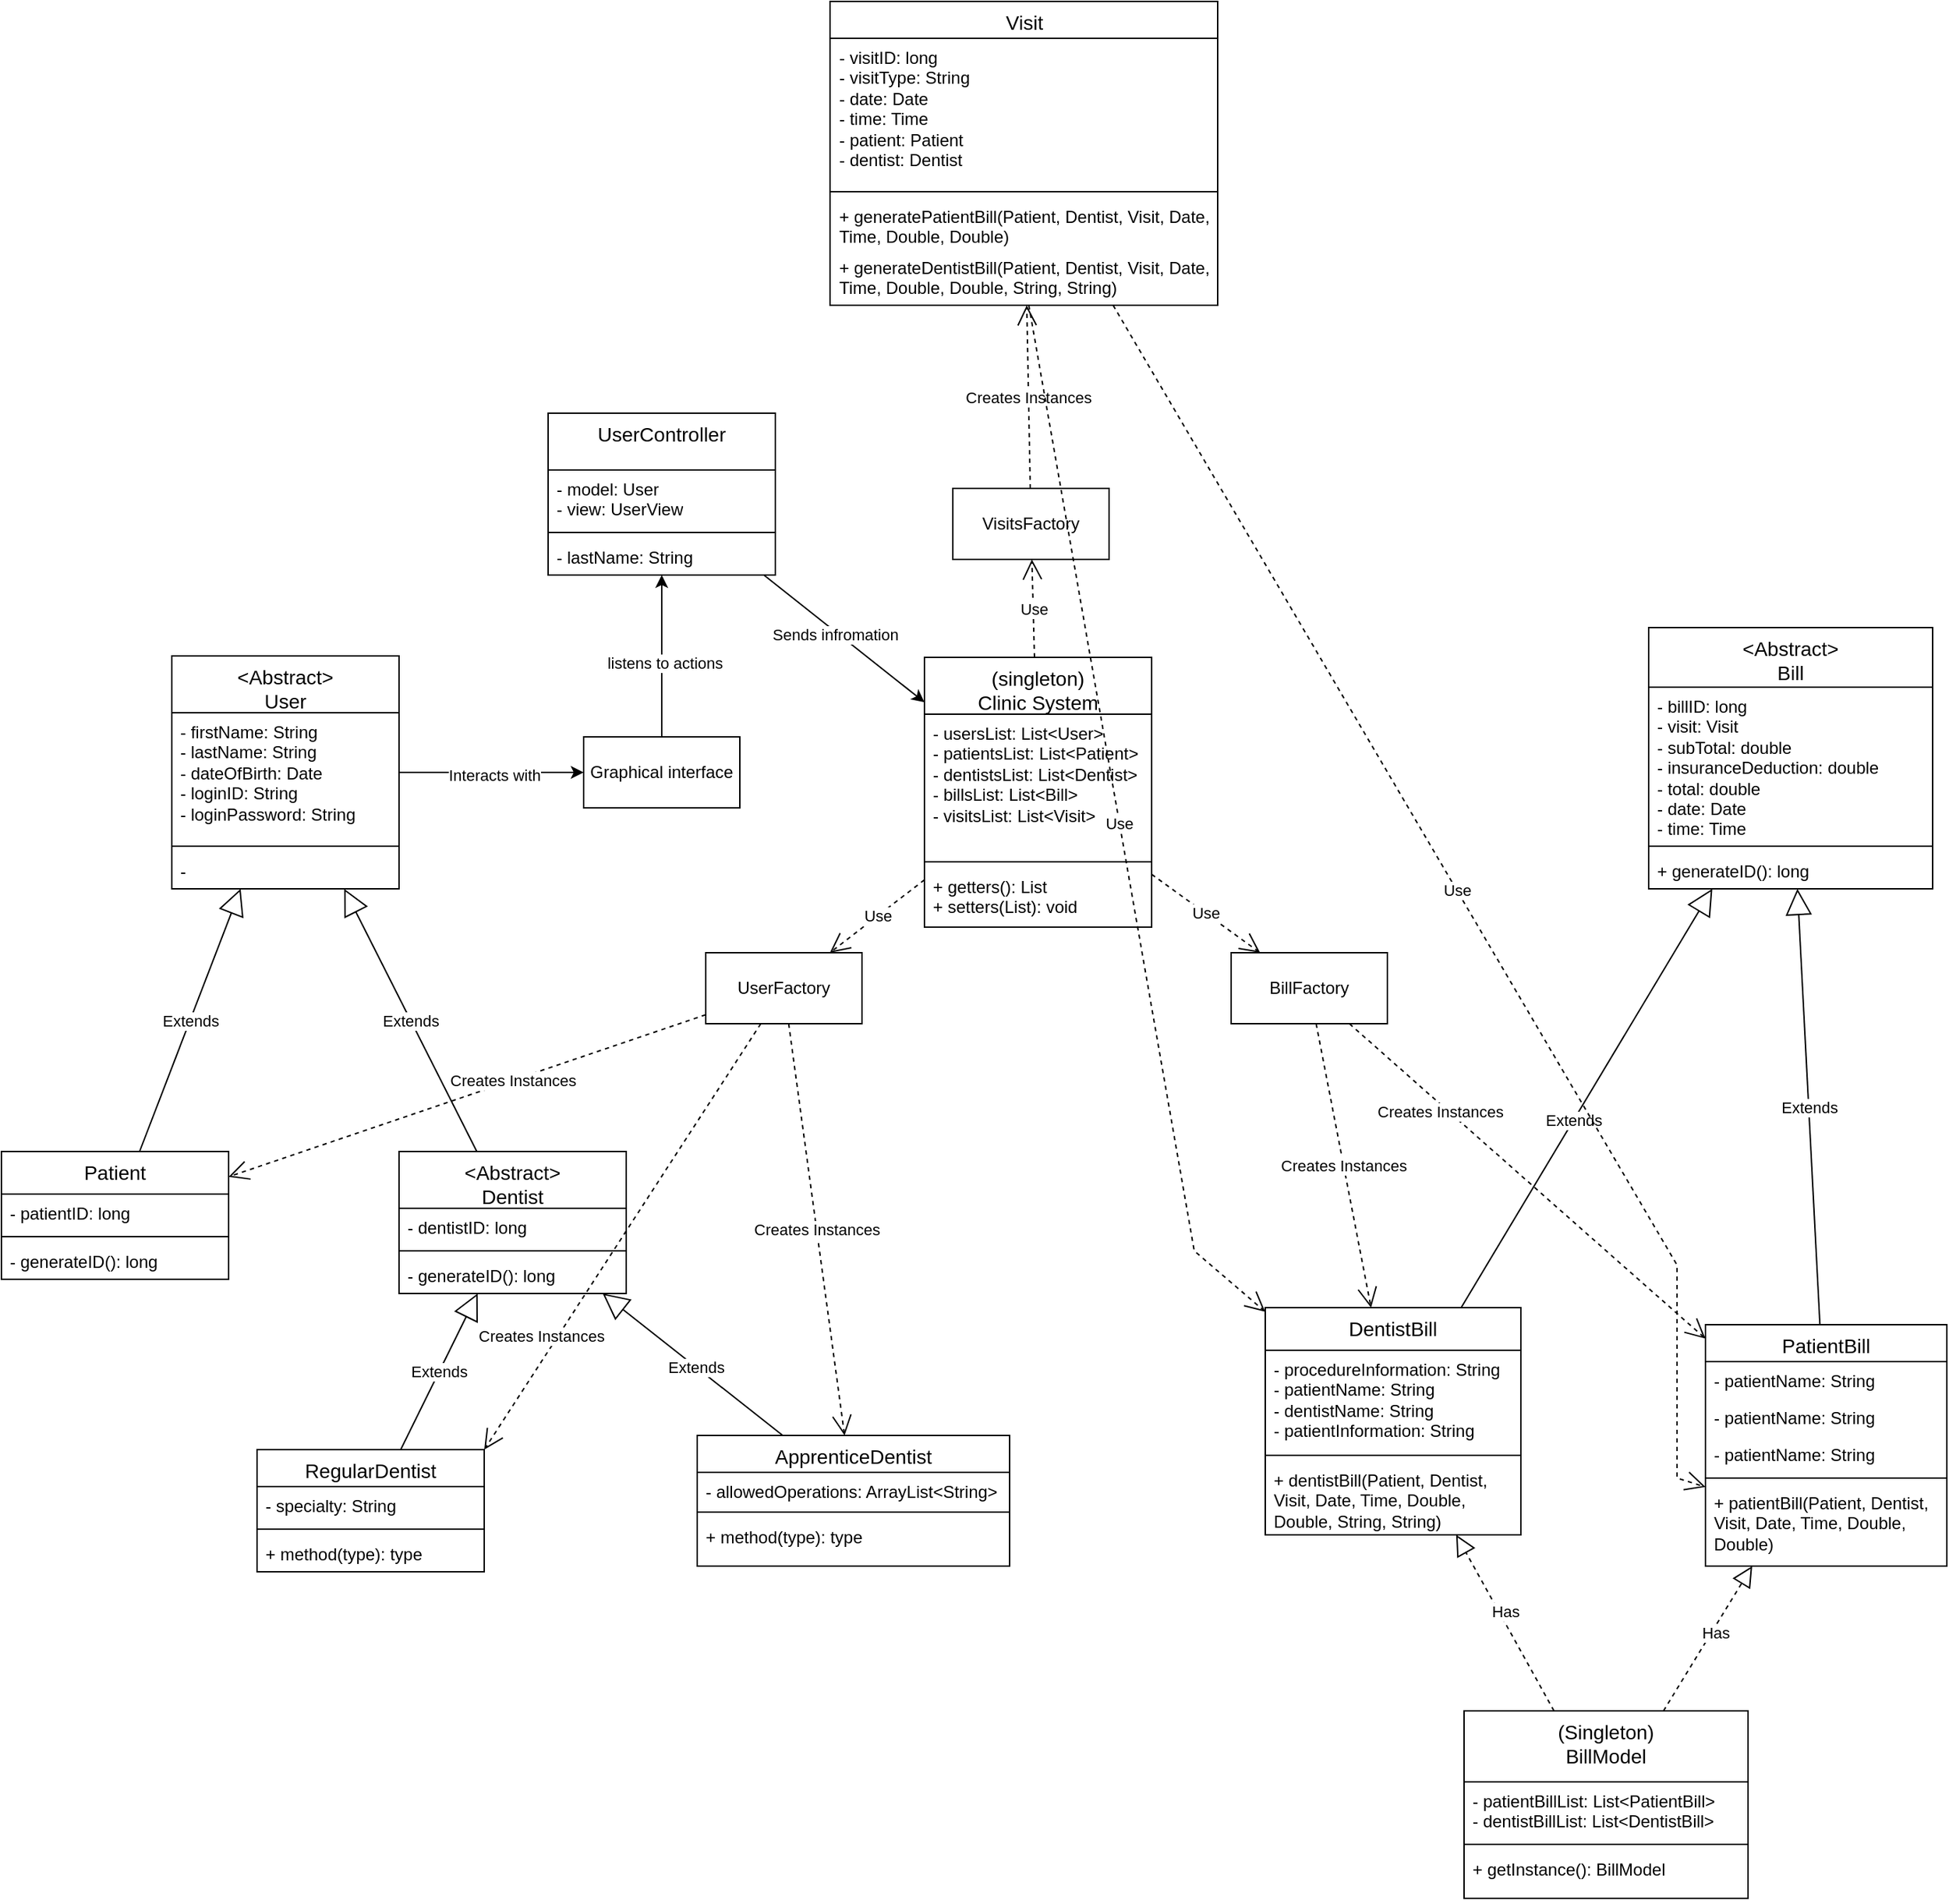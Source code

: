 <mxfile version="24.8.0">
  <diagram name="Page-1" id="uEcrJ6mdZMf3yO1zMUEK">
    <mxGraphModel dx="4997" dy="3473" grid="1" gridSize="10" guides="1" tooltips="1" connect="1" arrows="1" fold="1" page="1" pageScale="1" pageWidth="850" pageHeight="1100" math="0" shadow="0">
      <root>
        <mxCell id="0" />
        <mxCell id="1" parent="0" />
        <mxCell id="N-lzNmyQma1-rzqfM_m--84" value="Extends" style="endArrow=block;endSize=16;endFill=0;html=1;rounded=0;" edge="1" parent="1" source="N-lzNmyQma1-rzqfM_m--154" target="N-lzNmyQma1-rzqfM_m--146">
          <mxGeometry width="160" relative="1" as="geometry">
            <mxPoint x="231" y="127" as="sourcePoint" />
            <mxPoint x="339.796" y="-62" as="targetPoint" />
          </mxGeometry>
        </mxCell>
        <mxCell id="N-lzNmyQma1-rzqfM_m--85" value="Extends" style="endArrow=block;endSize=16;endFill=0;html=1;rounded=0;" edge="1" parent="1" source="N-lzNmyQma1-rzqfM_m--150" target="N-lzNmyQma1-rzqfM_m--146">
          <mxGeometry width="160" relative="1" as="geometry">
            <mxPoint x="503.361" y="127" as="sourcePoint" />
            <mxPoint x="406.01" y="-62" as="targetPoint" />
          </mxGeometry>
        </mxCell>
        <mxCell id="N-lzNmyQma1-rzqfM_m--86" value="Extends" style="endArrow=block;endSize=16;endFill=0;html=1;rounded=0;" edge="1" parent="1" source="N-lzNmyQma1-rzqfM_m--142" target="N-lzNmyQma1-rzqfM_m--150">
          <mxGeometry width="160" relative="1" as="geometry">
            <mxPoint x="441.549" y="393" as="sourcePoint" />
            <mxPoint x="517.878" y="247" as="targetPoint" />
          </mxGeometry>
        </mxCell>
        <mxCell id="N-lzNmyQma1-rzqfM_m--87" value="Extends" style="endArrow=block;endSize=16;endFill=0;html=1;rounded=0;exitX=0.296;exitY=0.042;exitDx=0;exitDy=0;exitPerimeter=0;" edge="1" parent="1" source="N-lzNmyQma1-rzqfM_m--138" target="N-lzNmyQma1-rzqfM_m--150">
          <mxGeometry width="160" relative="1" as="geometry">
            <mxPoint x="670" y="400" as="sourcePoint" />
            <mxPoint x="579.456" y="247" as="targetPoint" />
          </mxGeometry>
        </mxCell>
        <mxCell id="N-lzNmyQma1-rzqfM_m--88" value="Extends" style="endArrow=block;endSize=16;endFill=0;html=1;rounded=0;" edge="1" parent="1" source="N-lzNmyQma1-rzqfM_m--115" target="N-lzNmyQma1-rzqfM_m--125">
          <mxGeometry x="-0.104" width="160" relative="1" as="geometry">
            <mxPoint x="1169.426" y="247" as="sourcePoint" />
            <mxPoint x="1395.85" y="12.438" as="targetPoint" />
            <mxPoint as="offset" />
          </mxGeometry>
        </mxCell>
        <mxCell id="N-lzNmyQma1-rzqfM_m--89" value="Extends" style="endArrow=block;endSize=16;endFill=0;html=1;rounded=0;" edge="1" parent="1" source="N-lzNmyQma1-rzqfM_m--119" target="N-lzNmyQma1-rzqfM_m--125">
          <mxGeometry width="160" relative="1" as="geometry">
            <mxPoint x="1439.355" y="251" as="sourcePoint" />
            <mxPoint x="1312.613" y="-60" as="targetPoint" />
          </mxGeometry>
        </mxCell>
        <mxCell id="N-lzNmyQma1-rzqfM_m--90" value="BillFactory" style="html=1;whiteSpace=wrap;" vertex="1" parent="1">
          <mxGeometry x="1026" y="-10" width="110" height="50" as="geometry" />
        </mxCell>
        <mxCell id="N-lzNmyQma1-rzqfM_m--91" value="UserFactory" style="html=1;whiteSpace=wrap;" vertex="1" parent="1">
          <mxGeometry x="656" y="-10" width="110" height="50" as="geometry" />
        </mxCell>
        <mxCell id="N-lzNmyQma1-rzqfM_m--92" value="Use" style="endArrow=open;endSize=12;dashed=1;html=1;rounded=0;" edge="1" parent="1" source="N-lzNmyQma1-rzqfM_m--134" target="N-lzNmyQma1-rzqfM_m--90">
          <mxGeometry width="160" relative="1" as="geometry">
            <mxPoint x="960" y="-67.473" as="sourcePoint" />
            <mxPoint x="864" y="80" as="targetPoint" />
          </mxGeometry>
        </mxCell>
        <mxCell id="N-lzNmyQma1-rzqfM_m--93" value="Use" style="endArrow=open;endSize=12;dashed=1;html=1;rounded=0;" edge="1" parent="1" source="N-lzNmyQma1-rzqfM_m--134" target="N-lzNmyQma1-rzqfM_m--91">
          <mxGeometry width="160" relative="1" as="geometry">
            <mxPoint x="805.985" y="-62" as="sourcePoint" />
            <mxPoint x="1118" y="73" as="targetPoint" />
          </mxGeometry>
        </mxCell>
        <mxCell id="N-lzNmyQma1-rzqfM_m--94" value="VisitsFactory" style="html=1;whiteSpace=wrap;" vertex="1" parent="1">
          <mxGeometry x="830" y="-337" width="110" height="50" as="geometry" />
        </mxCell>
        <mxCell id="N-lzNmyQma1-rzqfM_m--95" value="Use" style="endArrow=open;endSize=12;dashed=1;html=1;rounded=0;" edge="1" parent="1" source="N-lzNmyQma1-rzqfM_m--134" target="N-lzNmyQma1-rzqfM_m--94">
          <mxGeometry width="160" relative="1" as="geometry">
            <mxPoint x="880" y="-182" as="sourcePoint" />
            <mxPoint x="1115" y="61" as="targetPoint" />
          </mxGeometry>
        </mxCell>
        <mxCell id="N-lzNmyQma1-rzqfM_m--96" value="Creates Instances" style="endArrow=open;endSize=12;dashed=1;html=1;rounded=0;" edge="1" parent="1" source="N-lzNmyQma1-rzqfM_m--94" target="N-lzNmyQma1-rzqfM_m--129">
          <mxGeometry width="160" relative="1" as="geometry">
            <mxPoint x="951" y="-111" as="sourcePoint" />
            <mxPoint x="880" y="-502" as="targetPoint" />
          </mxGeometry>
        </mxCell>
        <mxCell id="N-lzNmyQma1-rzqfM_m--97" value="Creates Instances" style="endArrow=open;endSize=12;dashed=1;html=1;rounded=0;" edge="1" parent="1" source="N-lzNmyQma1-rzqfM_m--90" target="N-lzNmyQma1-rzqfM_m--115">
          <mxGeometry width="160" relative="1" as="geometry">
            <mxPoint x="951" y="-266" as="sourcePoint" />
            <mxPoint x="1139.421" y="240" as="targetPoint" />
          </mxGeometry>
        </mxCell>
        <mxCell id="N-lzNmyQma1-rzqfM_m--98" value="Creates Instances" style="endArrow=open;endSize=12;dashed=1;html=1;rounded=0;" edge="1" parent="1" source="N-lzNmyQma1-rzqfM_m--90" target="N-lzNmyQma1-rzqfM_m--119">
          <mxGeometry x="-0.473" y="-3" width="160" relative="1" as="geometry">
            <mxPoint x="1158" y="111" as="sourcePoint" />
            <mxPoint x="1385.568" y="251" as="targetPoint" />
            <mxPoint y="1" as="offset" />
          </mxGeometry>
        </mxCell>
        <mxCell id="N-lzNmyQma1-rzqfM_m--99" value="Creates Instances" style="endArrow=open;endSize=12;dashed=1;html=1;rounded=0;" edge="1" parent="1" source="N-lzNmyQma1-rzqfM_m--91" target="N-lzNmyQma1-rzqfM_m--154">
          <mxGeometry x="-0.191" width="160" relative="1" as="geometry">
            <mxPoint x="1158" y="111" as="sourcePoint" />
            <mxPoint x="282" y="159.967" as="targetPoint" />
            <mxPoint as="offset" />
          </mxGeometry>
        </mxCell>
        <mxCell id="N-lzNmyQma1-rzqfM_m--100" value="Creates Instances" style="endArrow=open;endSize=12;dashed=1;html=1;rounded=0;entryX=1;entryY=0;entryDx=0;entryDy=0;" edge="1" parent="1" source="N-lzNmyQma1-rzqfM_m--91" target="N-lzNmyQma1-rzqfM_m--142">
          <mxGeometry x="0.503" y="-10" width="160" relative="1" as="geometry">
            <mxPoint x="734" y="111" as="sourcePoint" />
            <mxPoint x="452.959" y="393" as="targetPoint" />
            <mxPoint as="offset" />
          </mxGeometry>
        </mxCell>
        <mxCell id="N-lzNmyQma1-rzqfM_m--101" value="Creates Instances" style="endArrow=open;endSize=12;dashed=1;html=1;rounded=0;" edge="1" parent="1" source="N-lzNmyQma1-rzqfM_m--91" target="N-lzNmyQma1-rzqfM_m--138">
          <mxGeometry width="160" relative="1" as="geometry">
            <mxPoint x="775" y="111" as="sourcePoint" />
            <mxPoint x="707.548" y="393" as="targetPoint" />
          </mxGeometry>
        </mxCell>
        <mxCell id="N-lzNmyQma1-rzqfM_m--102" value="" style="endArrow=classic;html=1;rounded=0;" edge="1" parent="1" source="N-lzNmyQma1-rzqfM_m--146" target="N-lzNmyQma1-rzqfM_m--164">
          <mxGeometry relative="1" as="geometry">
            <mxPoint x="453" y="-126.275" as="sourcePoint" />
            <mxPoint x="590" y="-136.193" as="targetPoint" />
          </mxGeometry>
        </mxCell>
        <mxCell id="N-lzNmyQma1-rzqfM_m--103" value="Label" style="edgeLabel;resizable=0;html=1;;align=center;verticalAlign=middle;" connectable="0" vertex="1" parent="N-lzNmyQma1-rzqfM_m--102">
          <mxGeometry relative="1" as="geometry" />
        </mxCell>
        <mxCell id="N-lzNmyQma1-rzqfM_m--104" value="Interacts with" style="edgeLabel;html=1;align=center;verticalAlign=middle;resizable=0;points=[];" vertex="1" connectable="0" parent="N-lzNmyQma1-rzqfM_m--102">
          <mxGeometry x="0.025" y="-2" relative="1" as="geometry">
            <mxPoint as="offset" />
          </mxGeometry>
        </mxCell>
        <mxCell id="N-lzNmyQma1-rzqfM_m--105" value="" style="endArrow=classic;html=1;rounded=0;" edge="1" parent="1" source="N-lzNmyQma1-rzqfM_m--160" target="N-lzNmyQma1-rzqfM_m--134">
          <mxGeometry width="50" height="50" relative="1" as="geometry">
            <mxPoint x="700" y="-136" as="sourcePoint" />
            <mxPoint x="760" y="-136" as="targetPoint" />
          </mxGeometry>
        </mxCell>
        <mxCell id="N-lzNmyQma1-rzqfM_m--106" value="Sends infromation" style="edgeLabel;html=1;align=center;verticalAlign=middle;resizable=0;points=[];" vertex="1" connectable="0" parent="N-lzNmyQma1-rzqfM_m--105">
          <mxGeometry x="-0.092" y="-2" relative="1" as="geometry">
            <mxPoint as="offset" />
          </mxGeometry>
        </mxCell>
        <mxCell id="N-lzNmyQma1-rzqfM_m--107" value="" style="endArrow=block;dashed=1;endFill=0;endSize=12;html=1;rounded=0;" edge="1" parent="1" source="N-lzNmyQma1-rzqfM_m--111" target="N-lzNmyQma1-rzqfM_m--115">
          <mxGeometry width="160" relative="1" as="geometry">
            <mxPoint x="1110" y="410" as="sourcePoint" />
            <mxPoint x="1194.32" y="360" as="targetPoint" />
          </mxGeometry>
        </mxCell>
        <mxCell id="N-lzNmyQma1-rzqfM_m--108" value="Has" style="edgeLabel;html=1;align=center;verticalAlign=middle;resizable=0;points=[];" vertex="1" connectable="0" parent="N-lzNmyQma1-rzqfM_m--107">
          <mxGeometry x="0.083" y="-3" relative="1" as="geometry">
            <mxPoint y="-1" as="offset" />
          </mxGeometry>
        </mxCell>
        <mxCell id="N-lzNmyQma1-rzqfM_m--109" value="" style="endArrow=block;dashed=1;endFill=0;endSize=12;html=1;rounded=0;" edge="1" parent="1" source="N-lzNmyQma1-rzqfM_m--111" target="N-lzNmyQma1-rzqfM_m--119">
          <mxGeometry width="160" relative="1" as="geometry">
            <mxPoint x="1277" y="450" as="sourcePoint" />
            <mxPoint x="1409.769" y="371" as="targetPoint" />
          </mxGeometry>
        </mxCell>
        <mxCell id="N-lzNmyQma1-rzqfM_m--110" value="Has" style="edgeLabel;html=1;align=center;verticalAlign=middle;resizable=0;points=[];" vertex="1" connectable="0" parent="N-lzNmyQma1-rzqfM_m--109">
          <mxGeometry x="0.083" y="-3" relative="1" as="geometry">
            <mxPoint y="-1" as="offset" />
          </mxGeometry>
        </mxCell>
        <mxCell id="N-lzNmyQma1-rzqfM_m--111" value="&lt;div style=&quot;font-size: 14px; font-weight: 400; direction: ltr;&quot;&gt;(Singleton)&lt;/div&gt;&lt;div style=&quot;font-size: 14px; font-weight: 400; direction: ltr;&quot;&gt;BillModel&lt;/div&gt;" style="swimlane;fontStyle=1;align=center;verticalAlign=top;childLayout=stackLayout;horizontal=1;startSize=50;horizontalStack=0;resizeParent=1;resizeParentMax=0;resizeLast=0;collapsible=1;marginBottom=0;whiteSpace=wrap;html=1;" vertex="1" parent="1">
          <mxGeometry x="1190" y="524" width="200" height="132" as="geometry" />
        </mxCell>
        <mxCell id="N-lzNmyQma1-rzqfM_m--112" value="&lt;span style=&quot;text-wrap: nowrap;&quot;&gt;- patientBillList: List&amp;lt;PatientBill&amp;gt;&lt;/span&gt;&lt;div style=&quot;text-wrap: nowrap;&quot;&gt;- dentistBillList: List&amp;lt;DentistBill&amp;gt;&lt;/div&gt;" style="text;strokeColor=none;fillColor=none;align=left;verticalAlign=top;spacingLeft=4;spacingRight=4;overflow=hidden;rotatable=0;points=[[0,0.5],[1,0.5]];portConstraint=eastwest;whiteSpace=wrap;html=1;" vertex="1" parent="N-lzNmyQma1-rzqfM_m--111">
          <mxGeometry y="50" width="200" height="40" as="geometry" />
        </mxCell>
        <mxCell id="N-lzNmyQma1-rzqfM_m--113" value="" style="line;strokeWidth=1;fillColor=none;align=left;verticalAlign=middle;spacingTop=-1;spacingLeft=3;spacingRight=3;rotatable=0;labelPosition=right;points=[];portConstraint=eastwest;strokeColor=inherit;" vertex="1" parent="N-lzNmyQma1-rzqfM_m--111">
          <mxGeometry y="90" width="200" height="8" as="geometry" />
        </mxCell>
        <mxCell id="N-lzNmyQma1-rzqfM_m--114" value="+ getInstance(): BillModel" style="text;strokeColor=none;fillColor=none;align=left;verticalAlign=top;spacingLeft=4;spacingRight=4;overflow=hidden;rotatable=0;points=[[0,0.5],[1,0.5]];portConstraint=eastwest;whiteSpace=wrap;html=1;" vertex="1" parent="N-lzNmyQma1-rzqfM_m--111">
          <mxGeometry y="98" width="200" height="34" as="geometry" />
        </mxCell>
        <mxCell id="N-lzNmyQma1-rzqfM_m--115" value="&lt;div&gt;&lt;span style=&quot;font-size: 14px; font-weight: 400; background-color: initial;&quot;&gt;DentistBill&lt;/span&gt;&lt;/div&gt;" style="swimlane;fontStyle=1;align=center;verticalAlign=top;childLayout=stackLayout;horizontal=1;startSize=30;horizontalStack=0;resizeParent=1;resizeParentMax=0;resizeLast=0;collapsible=1;marginBottom=0;whiteSpace=wrap;html=1;" vertex="1" parent="1">
          <mxGeometry x="1050" y="240" width="180" height="160" as="geometry" />
        </mxCell>
        <mxCell id="N-lzNmyQma1-rzqfM_m--116" value="&lt;span style=&quot;text-wrap: nowrap;&quot;&gt;- procedureInformation: String&lt;/span&gt;&lt;div style=&quot;text-wrap: nowrap;&quot;&gt;- patientName: String&lt;/div&gt;&lt;div style=&quot;text-wrap: nowrap;&quot;&gt;- dentistName: String&lt;/div&gt;&lt;div style=&quot;text-wrap: nowrap;&quot;&gt;- patientInformation: String&lt;/div&gt;" style="text;strokeColor=none;fillColor=none;align=left;verticalAlign=top;spacingLeft=4;spacingRight=4;overflow=hidden;rotatable=0;points=[[0,0.5],[1,0.5]];portConstraint=eastwest;whiteSpace=wrap;html=1;" vertex="1" parent="N-lzNmyQma1-rzqfM_m--115">
          <mxGeometry y="30" width="180" height="70" as="geometry" />
        </mxCell>
        <mxCell id="N-lzNmyQma1-rzqfM_m--117" value="" style="line;strokeWidth=1;fillColor=none;align=left;verticalAlign=middle;spacingTop=-1;spacingLeft=3;spacingRight=3;rotatable=0;labelPosition=right;points=[];portConstraint=eastwest;strokeColor=inherit;" vertex="1" parent="N-lzNmyQma1-rzqfM_m--115">
          <mxGeometry y="100" width="180" height="8" as="geometry" />
        </mxCell>
        <mxCell id="N-lzNmyQma1-rzqfM_m--118" value="+ dentistBill(Patient, Dentist, Visit, Date, Time, Double, Double, String, String)" style="text;strokeColor=none;fillColor=none;align=left;verticalAlign=top;spacingLeft=4;spacingRight=4;overflow=hidden;rotatable=0;points=[[0,0.5],[1,0.5]];portConstraint=eastwest;whiteSpace=wrap;html=1;" vertex="1" parent="N-lzNmyQma1-rzqfM_m--115">
          <mxGeometry y="108" width="180" height="52" as="geometry" />
        </mxCell>
        <mxCell id="N-lzNmyQma1-rzqfM_m--119" value="&lt;span style=&quot;font-size: 14px; font-weight: 400;&quot;&gt;PatientBill&lt;/span&gt;" style="swimlane;fontStyle=1;align=center;verticalAlign=top;childLayout=stackLayout;horizontal=1;startSize=26;horizontalStack=0;resizeParent=1;resizeParentMax=0;resizeLast=0;collapsible=1;marginBottom=0;whiteSpace=wrap;html=1;" vertex="1" parent="1">
          <mxGeometry x="1360" y="252" width="170" height="170" as="geometry" />
        </mxCell>
        <mxCell id="N-lzNmyQma1-rzqfM_m--120" value="&lt;span style=&quot;text-wrap: nowrap;&quot;&gt;- patientName: String&lt;/span&gt;" style="text;strokeColor=none;fillColor=none;align=left;verticalAlign=top;spacingLeft=4;spacingRight=4;overflow=hidden;rotatable=0;points=[[0,0.5],[1,0.5]];portConstraint=eastwest;whiteSpace=wrap;html=1;" vertex="1" parent="N-lzNmyQma1-rzqfM_m--119">
          <mxGeometry y="26" width="170" height="26" as="geometry" />
        </mxCell>
        <mxCell id="N-lzNmyQma1-rzqfM_m--121" value="&lt;span style=&quot;text-wrap: nowrap;&quot;&gt;- patientName: String&lt;/span&gt;" style="text;strokeColor=none;fillColor=none;align=left;verticalAlign=top;spacingLeft=4;spacingRight=4;overflow=hidden;rotatable=0;points=[[0,0.5],[1,0.5]];portConstraint=eastwest;whiteSpace=wrap;html=1;" vertex="1" parent="N-lzNmyQma1-rzqfM_m--119">
          <mxGeometry y="52" width="170" height="26" as="geometry" />
        </mxCell>
        <mxCell id="N-lzNmyQma1-rzqfM_m--122" value="&lt;span style=&quot;text-wrap: nowrap;&quot;&gt;- patientName: String&lt;/span&gt;" style="text;strokeColor=none;fillColor=none;align=left;verticalAlign=top;spacingLeft=4;spacingRight=4;overflow=hidden;rotatable=0;points=[[0,0.5],[1,0.5]];portConstraint=eastwest;whiteSpace=wrap;html=1;" vertex="1" parent="N-lzNmyQma1-rzqfM_m--119">
          <mxGeometry y="78" width="170" height="26" as="geometry" />
        </mxCell>
        <mxCell id="N-lzNmyQma1-rzqfM_m--123" value="" style="line;strokeWidth=1;fillColor=none;align=left;verticalAlign=middle;spacingTop=-1;spacingLeft=3;spacingRight=3;rotatable=0;labelPosition=right;points=[];portConstraint=eastwest;strokeColor=inherit;" vertex="1" parent="N-lzNmyQma1-rzqfM_m--119">
          <mxGeometry y="104" width="170" height="8" as="geometry" />
        </mxCell>
        <mxCell id="N-lzNmyQma1-rzqfM_m--124" value="+ patientBill(Patient, Dentist, Visit, Date, Time, Double, Double)" style="text;strokeColor=none;fillColor=none;align=left;verticalAlign=top;spacingLeft=4;spacingRight=4;overflow=hidden;rotatable=0;points=[[0,0.5],[1,0.5]];portConstraint=eastwest;whiteSpace=wrap;html=1;" vertex="1" parent="N-lzNmyQma1-rzqfM_m--119">
          <mxGeometry y="112" width="170" height="58" as="geometry" />
        </mxCell>
        <mxCell id="N-lzNmyQma1-rzqfM_m--125" value="&lt;div style=&quot;font-size: 14px; font-weight: 400; direction: ltr;&quot;&gt;&amp;lt;Abstract&amp;gt;&lt;/div&gt;&lt;div style=&quot;font-size: 14px; font-weight: 400; direction: ltr;&quot;&gt;Bill&lt;/div&gt;" style="swimlane;fontStyle=1;align=center;verticalAlign=top;childLayout=stackLayout;horizontal=1;startSize=42;horizontalStack=0;resizeParent=1;resizeParentMax=0;resizeLast=0;collapsible=1;marginBottom=0;whiteSpace=wrap;html=1;" vertex="1" parent="1">
          <mxGeometry x="1320" y="-239" width="200" height="184" as="geometry" />
        </mxCell>
        <mxCell id="N-lzNmyQma1-rzqfM_m--126" value="&lt;div&gt;&lt;span style=&quot;text-wrap: nowrap;&quot;&gt;- billID: long&lt;/span&gt;&lt;/div&gt;&lt;div&gt;&lt;span style=&quot;text-wrap: nowrap;&quot;&gt;- visit: Visit&lt;/span&gt;&lt;/div&gt;&lt;span style=&quot;text-wrap: nowrap;&quot;&gt;- subTotal: double&lt;/span&gt;&lt;div style=&quot;text-wrap: nowrap;&quot;&gt;- insuranceDeduction: double&lt;/div&gt;&lt;div style=&quot;text-wrap: nowrap;&quot;&gt;- total: double&lt;/div&gt;&lt;div style=&quot;text-wrap: nowrap;&quot;&gt;- date: Date&lt;/div&gt;&lt;div style=&quot;text-wrap: nowrap;&quot;&gt;- time: Time&lt;/div&gt;" style="text;strokeColor=none;fillColor=none;align=left;verticalAlign=top;spacingLeft=4;spacingRight=4;overflow=hidden;rotatable=0;points=[[0,0.5],[1,0.5]];portConstraint=eastwest;whiteSpace=wrap;html=1;" vertex="1" parent="N-lzNmyQma1-rzqfM_m--125">
          <mxGeometry y="42" width="200" height="108" as="geometry" />
        </mxCell>
        <mxCell id="N-lzNmyQma1-rzqfM_m--127" value="" style="line;strokeWidth=1;fillColor=none;align=left;verticalAlign=middle;spacingTop=-1;spacingLeft=3;spacingRight=3;rotatable=0;labelPosition=right;points=[];portConstraint=eastwest;strokeColor=inherit;" vertex="1" parent="N-lzNmyQma1-rzqfM_m--125">
          <mxGeometry y="150" width="200" height="8" as="geometry" />
        </mxCell>
        <mxCell id="N-lzNmyQma1-rzqfM_m--128" value="+ generateID(): long" style="text;strokeColor=none;fillColor=none;align=left;verticalAlign=top;spacingLeft=4;spacingRight=4;overflow=hidden;rotatable=0;points=[[0,0.5],[1,0.5]];portConstraint=eastwest;whiteSpace=wrap;html=1;" vertex="1" parent="N-lzNmyQma1-rzqfM_m--125">
          <mxGeometry y="158" width="200" height="26" as="geometry" />
        </mxCell>
        <mxCell id="N-lzNmyQma1-rzqfM_m--129" value="&lt;span style=&quot;font-size: 14px; font-weight: 400;&quot;&gt;Visit&lt;/span&gt;" style="swimlane;fontStyle=1;align=center;verticalAlign=top;childLayout=stackLayout;horizontal=1;startSize=26;horizontalStack=0;resizeParent=1;resizeParentMax=0;resizeLast=0;collapsible=1;marginBottom=0;whiteSpace=wrap;html=1;" vertex="1" parent="1">
          <mxGeometry x="743.5" y="-680" width="273" height="214" as="geometry" />
        </mxCell>
        <mxCell id="N-lzNmyQma1-rzqfM_m--130" value="&lt;div&gt;&lt;span style=&quot;background-color: initial;&quot;&gt;- visitID: long&lt;/span&gt;&lt;/div&gt;&lt;div&gt;&lt;span style=&quot;background-color: initial;&quot;&gt;- visitType: String&lt;/span&gt;&lt;/div&gt;&lt;div&gt;&lt;span style=&quot;background-color: initial;&quot;&gt;- date: Date&lt;/span&gt;&lt;/div&gt;&lt;div&gt;&lt;span style=&quot;background-color: initial;&quot;&gt;-&amp;nbsp;&lt;/span&gt;&lt;span style=&quot;background-color: initial;&quot;&gt;time: Time&lt;/span&gt;&lt;/div&gt;&lt;div&gt;- patient: Patient&lt;span style=&quot;background-color: initial;&quot;&gt;&lt;br&gt;&lt;/span&gt;&lt;/div&gt;&lt;div&gt;- dentist: Dentist&lt;br&gt;&lt;/div&gt;" style="text;strokeColor=none;fillColor=none;align=left;verticalAlign=top;spacingLeft=4;spacingRight=4;overflow=hidden;rotatable=0;points=[[0,0.5],[1,0.5]];portConstraint=eastwest;whiteSpace=wrap;html=1;" vertex="1" parent="N-lzNmyQma1-rzqfM_m--129">
          <mxGeometry y="26" width="273" height="104" as="geometry" />
        </mxCell>
        <mxCell id="N-lzNmyQma1-rzqfM_m--131" value="" style="line;strokeWidth=1;fillColor=none;align=left;verticalAlign=middle;spacingTop=-1;spacingLeft=3;spacingRight=3;rotatable=0;labelPosition=right;points=[];portConstraint=eastwest;strokeColor=inherit;" vertex="1" parent="N-lzNmyQma1-rzqfM_m--129">
          <mxGeometry y="130" width="273" height="8" as="geometry" />
        </mxCell>
        <mxCell id="N-lzNmyQma1-rzqfM_m--132" value="+ generatePatientBill(Patient, Dentist, Visit, Date, Time, Double, Double)" style="text;strokeColor=none;fillColor=none;align=left;verticalAlign=top;spacingLeft=4;spacingRight=4;overflow=hidden;rotatable=0;points=[[0,0.5],[1,0.5]];portConstraint=eastwest;whiteSpace=wrap;html=1;" vertex="1" parent="N-lzNmyQma1-rzqfM_m--129">
          <mxGeometry y="138" width="273" height="36" as="geometry" />
        </mxCell>
        <mxCell id="N-lzNmyQma1-rzqfM_m--133" value="+ generateDentistBill(Patient, Dentist, Visit, Date, Time, Double, Double, String, String)" style="text;strokeColor=none;fillColor=none;align=left;verticalAlign=top;spacingLeft=4;spacingRight=4;overflow=hidden;rotatable=0;points=[[0,0.5],[1,0.5]];portConstraint=eastwest;whiteSpace=wrap;html=1;" vertex="1" parent="N-lzNmyQma1-rzqfM_m--129">
          <mxGeometry y="174" width="273" height="40" as="geometry" />
        </mxCell>
        <mxCell id="N-lzNmyQma1-rzqfM_m--134" value="&lt;div style=&quot;font-size: 14px; font-weight: 400; direction: ltr;&quot;&gt;(singleton)&lt;span style=&quot;background-color: initial;&quot;&gt;&lt;br&gt;&lt;/span&gt;&lt;/div&gt;&lt;div style=&quot;font-size: 14px; font-weight: 400; direction: ltr;&quot;&gt;&lt;span style=&quot;background-color: initial;&quot;&gt;Clinic System&lt;/span&gt;&lt;/div&gt;" style="swimlane;fontStyle=1;align=center;verticalAlign=top;childLayout=stackLayout;horizontal=1;startSize=40;horizontalStack=0;resizeParent=1;resizeParentMax=0;resizeLast=0;collapsible=1;marginBottom=0;whiteSpace=wrap;html=1;" vertex="1" parent="1">
          <mxGeometry x="810" y="-218" width="160" height="190" as="geometry" />
        </mxCell>
        <mxCell id="N-lzNmyQma1-rzqfM_m--135" value="- usersList: List&amp;lt;User&amp;gt;&lt;div&gt;- patientsList: List&amp;lt;Patient&amp;gt;&lt;/div&gt;&lt;div&gt;- dentistsList: List&amp;lt;Dentist&amp;gt;&lt;/div&gt;&lt;div&gt;- billsList: List&amp;lt;Bill&amp;gt;&lt;/div&gt;&lt;div&gt;- visitsList: List&amp;lt;Visit&amp;gt;&lt;/div&gt;" style="text;strokeColor=none;fillColor=none;align=left;verticalAlign=top;spacingLeft=4;spacingRight=4;overflow=hidden;rotatable=0;points=[[0,0.5],[1,0.5]];portConstraint=eastwest;whiteSpace=wrap;html=1;" vertex="1" parent="N-lzNmyQma1-rzqfM_m--134">
          <mxGeometry y="40" width="160" height="100" as="geometry" />
        </mxCell>
        <mxCell id="N-lzNmyQma1-rzqfM_m--136" value="" style="line;strokeWidth=1;fillColor=none;align=left;verticalAlign=middle;spacingTop=-1;spacingLeft=3;spacingRight=3;rotatable=0;labelPosition=right;points=[];portConstraint=eastwest;strokeColor=inherit;" vertex="1" parent="N-lzNmyQma1-rzqfM_m--134">
          <mxGeometry y="140" width="160" height="8" as="geometry" />
        </mxCell>
        <mxCell id="N-lzNmyQma1-rzqfM_m--137" value="+ getters(): List&lt;div&gt;+ setters(List): void&lt;/div&gt;" style="text;strokeColor=none;fillColor=none;align=left;verticalAlign=top;spacingLeft=4;spacingRight=4;overflow=hidden;rotatable=0;points=[[0,0.5],[1,0.5]];portConstraint=eastwest;whiteSpace=wrap;html=1;" vertex="1" parent="N-lzNmyQma1-rzqfM_m--134">
          <mxGeometry y="148" width="160" height="42" as="geometry" />
        </mxCell>
        <mxCell id="N-lzNmyQma1-rzqfM_m--138" value="&lt;span style=&quot;font-size: 14px; font-weight: 400;&quot;&gt;ApprenticeDentist&lt;/span&gt;" style="swimlane;fontStyle=1;align=center;verticalAlign=top;childLayout=stackLayout;horizontal=1;startSize=26;horizontalStack=0;resizeParent=1;resizeParentMax=0;resizeLast=0;collapsible=1;marginBottom=0;whiteSpace=wrap;html=1;" vertex="1" parent="1">
          <mxGeometry x="650" y="330" width="220" height="92" as="geometry" />
        </mxCell>
        <mxCell id="N-lzNmyQma1-rzqfM_m--139" value="- allowedOperations: ArrayList&amp;lt;String&amp;gt;" style="text;strokeColor=none;fillColor=none;align=left;verticalAlign=top;spacingLeft=4;spacingRight=4;overflow=hidden;rotatable=0;points=[[0,0.5],[1,0.5]];portConstraint=eastwest;whiteSpace=wrap;html=1;" vertex="1" parent="N-lzNmyQma1-rzqfM_m--138">
          <mxGeometry y="26" width="220" height="24" as="geometry" />
        </mxCell>
        <mxCell id="N-lzNmyQma1-rzqfM_m--140" value="" style="line;strokeWidth=1;fillColor=none;align=left;verticalAlign=middle;spacingTop=-1;spacingLeft=3;spacingRight=3;rotatable=0;labelPosition=right;points=[];portConstraint=eastwest;strokeColor=inherit;" vertex="1" parent="N-lzNmyQma1-rzqfM_m--138">
          <mxGeometry y="50" width="220" height="8" as="geometry" />
        </mxCell>
        <mxCell id="N-lzNmyQma1-rzqfM_m--141" value="+ method(type): type" style="text;strokeColor=none;fillColor=none;align=left;verticalAlign=top;spacingLeft=4;spacingRight=4;overflow=hidden;rotatable=0;points=[[0,0.5],[1,0.5]];portConstraint=eastwest;whiteSpace=wrap;html=1;" vertex="1" parent="N-lzNmyQma1-rzqfM_m--138">
          <mxGeometry y="58" width="220" height="34" as="geometry" />
        </mxCell>
        <mxCell id="N-lzNmyQma1-rzqfM_m--142" value="&lt;span style=&quot;font-size: 14px; font-weight: 400;&quot;&gt;RegularDentist&lt;/span&gt;" style="swimlane;fontStyle=1;align=center;verticalAlign=top;childLayout=stackLayout;horizontal=1;startSize=26;horizontalStack=0;resizeParent=1;resizeParentMax=0;resizeLast=0;collapsible=1;marginBottom=0;whiteSpace=wrap;html=1;" vertex="1" parent="1">
          <mxGeometry x="340" y="340" width="160" height="86" as="geometry" />
        </mxCell>
        <mxCell id="N-lzNmyQma1-rzqfM_m--143" value="- specialty: String" style="text;strokeColor=none;fillColor=none;align=left;verticalAlign=top;spacingLeft=4;spacingRight=4;overflow=hidden;rotatable=0;points=[[0,0.5],[1,0.5]];portConstraint=eastwest;whiteSpace=wrap;html=1;" vertex="1" parent="N-lzNmyQma1-rzqfM_m--142">
          <mxGeometry y="26" width="160" height="26" as="geometry" />
        </mxCell>
        <mxCell id="N-lzNmyQma1-rzqfM_m--144" value="" style="line;strokeWidth=1;fillColor=none;align=left;verticalAlign=middle;spacingTop=-1;spacingLeft=3;spacingRight=3;rotatable=0;labelPosition=right;points=[];portConstraint=eastwest;strokeColor=inherit;" vertex="1" parent="N-lzNmyQma1-rzqfM_m--142">
          <mxGeometry y="52" width="160" height="8" as="geometry" />
        </mxCell>
        <mxCell id="N-lzNmyQma1-rzqfM_m--145" value="+ method(type): type" style="text;strokeColor=none;fillColor=none;align=left;verticalAlign=top;spacingLeft=4;spacingRight=4;overflow=hidden;rotatable=0;points=[[0,0.5],[1,0.5]];portConstraint=eastwest;whiteSpace=wrap;html=1;" vertex="1" parent="N-lzNmyQma1-rzqfM_m--142">
          <mxGeometry y="60" width="160" height="26" as="geometry" />
        </mxCell>
        <mxCell id="N-lzNmyQma1-rzqfM_m--146" value="&lt;div style=&quot;font-size: 14px; font-weight: 400; direction: ltr;&quot;&gt;&amp;lt;Abstract&amp;gt;&lt;br&gt;&lt;/div&gt;&lt;div style=&quot;font-size: 14px; font-weight: 400; direction: ltr;&quot;&gt;User&lt;/div&gt;" style="swimlane;fontStyle=1;align=center;verticalAlign=top;childLayout=stackLayout;horizontal=1;startSize=40;horizontalStack=0;resizeParent=1;resizeParentMax=0;resizeLast=0;collapsible=1;marginBottom=0;whiteSpace=wrap;html=1;" vertex="1" parent="1">
          <mxGeometry x="280" y="-219" width="160" height="164" as="geometry" />
        </mxCell>
        <mxCell id="N-lzNmyQma1-rzqfM_m--147" value="- firstName: String&lt;div&gt;- lastName: String&lt;br&gt;&lt;div&gt;- dateOfBirth: Date&lt;br&gt;&lt;/div&gt;&lt;/div&gt;&lt;div&gt;- loginID: String&lt;/div&gt;&lt;div&gt;- loginPassword: String&lt;/div&gt;" style="text;strokeColor=none;fillColor=none;align=left;verticalAlign=top;spacingLeft=4;spacingRight=4;overflow=hidden;rotatable=0;points=[[0,0.5],[1,0.5]];portConstraint=eastwest;whiteSpace=wrap;html=1;" vertex="1" parent="N-lzNmyQma1-rzqfM_m--146">
          <mxGeometry y="40" width="160" height="90" as="geometry" />
        </mxCell>
        <mxCell id="N-lzNmyQma1-rzqfM_m--148" value="" style="line;strokeWidth=1;fillColor=none;align=left;verticalAlign=middle;spacingTop=-1;spacingLeft=3;spacingRight=3;rotatable=0;labelPosition=right;points=[];portConstraint=eastwest;strokeColor=inherit;" vertex="1" parent="N-lzNmyQma1-rzqfM_m--146">
          <mxGeometry y="130" width="160" height="8" as="geometry" />
        </mxCell>
        <mxCell id="N-lzNmyQma1-rzqfM_m--149" value="-&amp;nbsp;" style="text;strokeColor=none;fillColor=none;align=left;verticalAlign=top;spacingLeft=4;spacingRight=4;overflow=hidden;rotatable=0;points=[[0,0.5],[1,0.5]];portConstraint=eastwest;whiteSpace=wrap;html=1;" vertex="1" parent="N-lzNmyQma1-rzqfM_m--146">
          <mxGeometry y="138" width="160" height="26" as="geometry" />
        </mxCell>
        <mxCell id="N-lzNmyQma1-rzqfM_m--150" value="&lt;div style=&quot;font-size: 14px; font-weight: 400; direction: ltr;&quot;&gt;&amp;lt;Abstract&amp;gt;&lt;/div&gt;&lt;div style=&quot;font-size: 14px; font-weight: 400; direction: ltr;&quot;&gt;Dentist&lt;/div&gt;" style="swimlane;fontStyle=1;align=center;verticalAlign=top;childLayout=stackLayout;horizontal=1;startSize=40;horizontalStack=0;resizeParent=1;resizeParentMax=0;resizeLast=0;collapsible=1;marginBottom=0;whiteSpace=wrap;html=1;" vertex="1" parent="1">
          <mxGeometry x="440" y="130" width="160" height="100" as="geometry" />
        </mxCell>
        <mxCell id="N-lzNmyQma1-rzqfM_m--151" value="- dentistID: long" style="text;strokeColor=none;fillColor=none;align=left;verticalAlign=top;spacingLeft=4;spacingRight=4;overflow=hidden;rotatable=0;points=[[0,0.5],[1,0.5]];portConstraint=eastwest;whiteSpace=wrap;html=1;" vertex="1" parent="N-lzNmyQma1-rzqfM_m--150">
          <mxGeometry y="40" width="160" height="26" as="geometry" />
        </mxCell>
        <mxCell id="N-lzNmyQma1-rzqfM_m--152" value="" style="line;strokeWidth=1;fillColor=none;align=left;verticalAlign=middle;spacingTop=-1;spacingLeft=3;spacingRight=3;rotatable=0;labelPosition=right;points=[];portConstraint=eastwest;strokeColor=inherit;" vertex="1" parent="N-lzNmyQma1-rzqfM_m--150">
          <mxGeometry y="66" width="160" height="8" as="geometry" />
        </mxCell>
        <mxCell id="N-lzNmyQma1-rzqfM_m--153" value="- generateID(): long" style="text;strokeColor=none;fillColor=none;align=left;verticalAlign=top;spacingLeft=4;spacingRight=4;overflow=hidden;rotatable=0;points=[[0,0.5],[1,0.5]];portConstraint=eastwest;whiteSpace=wrap;html=1;" vertex="1" parent="N-lzNmyQma1-rzqfM_m--150">
          <mxGeometry y="74" width="160" height="26" as="geometry" />
        </mxCell>
        <mxCell id="N-lzNmyQma1-rzqfM_m--154" value="&lt;div style=&quot;font-size: 14px; font-weight: 400; direction: ltr;&quot;&gt;Patient&lt;br&gt;&lt;/div&gt;" style="swimlane;fontStyle=1;align=center;verticalAlign=top;childLayout=stackLayout;horizontal=1;startSize=30;horizontalStack=0;resizeParent=1;resizeParentMax=0;resizeLast=0;collapsible=1;marginBottom=0;whiteSpace=wrap;html=1;" vertex="1" parent="1">
          <mxGeometry x="160" y="130" width="160" height="90" as="geometry" />
        </mxCell>
        <mxCell id="N-lzNmyQma1-rzqfM_m--155" value="- patientID: long" style="text;strokeColor=none;fillColor=none;align=left;verticalAlign=top;spacingLeft=4;spacingRight=4;overflow=hidden;rotatable=0;points=[[0,0.5],[1,0.5]];portConstraint=eastwest;whiteSpace=wrap;html=1;" vertex="1" parent="N-lzNmyQma1-rzqfM_m--154">
          <mxGeometry y="30" width="160" height="26" as="geometry" />
        </mxCell>
        <mxCell id="N-lzNmyQma1-rzqfM_m--156" value="" style="line;strokeWidth=1;fillColor=none;align=left;verticalAlign=middle;spacingTop=-1;spacingLeft=3;spacingRight=3;rotatable=0;labelPosition=right;points=[];portConstraint=eastwest;strokeColor=inherit;" vertex="1" parent="N-lzNmyQma1-rzqfM_m--154">
          <mxGeometry y="56" width="160" height="8" as="geometry" />
        </mxCell>
        <mxCell id="N-lzNmyQma1-rzqfM_m--157" value="- generateID(): long" style="text;strokeColor=none;fillColor=none;align=left;verticalAlign=top;spacingLeft=4;spacingRight=4;overflow=hidden;rotatable=0;points=[[0,0.5],[1,0.5]];portConstraint=eastwest;whiteSpace=wrap;html=1;" vertex="1" parent="N-lzNmyQma1-rzqfM_m--154">
          <mxGeometry y="64" width="160" height="26" as="geometry" />
        </mxCell>
        <mxCell id="N-lzNmyQma1-rzqfM_m--158" value="Use" style="endArrow=open;endSize=12;dashed=1;html=1;rounded=0;" edge="1" parent="1" source="N-lzNmyQma1-rzqfM_m--133" target="N-lzNmyQma1-rzqfM_m--115">
          <mxGeometry width="160" relative="1" as="geometry">
            <mxPoint x="960" y="-76" as="sourcePoint" />
            <mxPoint x="1059" as="targetPoint" />
            <Array as="points">
              <mxPoint x="1000" y="200" />
            </Array>
          </mxGeometry>
        </mxCell>
        <mxCell id="N-lzNmyQma1-rzqfM_m--159" value="Use" style="endArrow=open;endSize=12;dashed=1;html=1;rounded=0;" edge="1" parent="1" source="N-lzNmyQma1-rzqfM_m--129" target="N-lzNmyQma1-rzqfM_m--124">
          <mxGeometry width="160" relative="1" as="geometry">
            <mxPoint x="894" y="-370" as="sourcePoint" />
            <mxPoint x="1129" y="365" as="targetPoint" />
            <Array as="points">
              <mxPoint x="1340" y="210" />
              <mxPoint x="1340" y="360" />
            </Array>
          </mxGeometry>
        </mxCell>
        <mxCell id="N-lzNmyQma1-rzqfM_m--160" value="&lt;div style=&quot;font-size: 14px; font-weight: 400; direction: ltr;&quot;&gt;UserController&lt;/div&gt;" style="swimlane;fontStyle=1;align=center;verticalAlign=top;childLayout=stackLayout;horizontal=1;startSize=40;horizontalStack=0;resizeParent=1;resizeParentMax=0;resizeLast=0;collapsible=1;marginBottom=0;whiteSpace=wrap;html=1;" vertex="1" parent="1">
          <mxGeometry x="545" y="-390" width="160" height="114" as="geometry" />
        </mxCell>
        <mxCell id="N-lzNmyQma1-rzqfM_m--161" value="- model: User&lt;div&gt;- view: UserView&lt;/div&gt;" style="text;strokeColor=none;fillColor=none;align=left;verticalAlign=top;spacingLeft=4;spacingRight=4;overflow=hidden;rotatable=0;points=[[0,0.5],[1,0.5]];portConstraint=eastwest;whiteSpace=wrap;html=1;" vertex="1" parent="N-lzNmyQma1-rzqfM_m--160">
          <mxGeometry y="40" width="160" height="40" as="geometry" />
        </mxCell>
        <mxCell id="N-lzNmyQma1-rzqfM_m--162" value="" style="line;strokeWidth=1;fillColor=none;align=left;verticalAlign=middle;spacingTop=-1;spacingLeft=3;spacingRight=3;rotatable=0;labelPosition=right;points=[];portConstraint=eastwest;strokeColor=inherit;" vertex="1" parent="N-lzNmyQma1-rzqfM_m--160">
          <mxGeometry y="80" width="160" height="8" as="geometry" />
        </mxCell>
        <mxCell id="N-lzNmyQma1-rzqfM_m--163" value="- lastName: String" style="text;strokeColor=none;fillColor=none;align=left;verticalAlign=top;spacingLeft=4;spacingRight=4;overflow=hidden;rotatable=0;points=[[0,0.5],[1,0.5]];portConstraint=eastwest;whiteSpace=wrap;html=1;" vertex="1" parent="N-lzNmyQma1-rzqfM_m--160">
          <mxGeometry y="88" width="160" height="26" as="geometry" />
        </mxCell>
        <mxCell id="N-lzNmyQma1-rzqfM_m--164" value="Graphical interface" style="html=1;whiteSpace=wrap;" vertex="1" parent="1">
          <mxGeometry x="570" y="-162" width="110" height="50" as="geometry" />
        </mxCell>
        <mxCell id="N-lzNmyQma1-rzqfM_m--165" value="" style="endArrow=classic;html=1;rounded=0;" edge="1" parent="1" source="N-lzNmyQma1-rzqfM_m--164" target="N-lzNmyQma1-rzqfM_m--160">
          <mxGeometry width="50" height="50" relative="1" as="geometry">
            <mxPoint x="720" y="-170" as="sourcePoint" />
            <mxPoint x="867" y="-165" as="targetPoint" />
          </mxGeometry>
        </mxCell>
        <mxCell id="N-lzNmyQma1-rzqfM_m--166" value="listens to actions" style="edgeLabel;html=1;align=center;verticalAlign=middle;resizable=0;points=[];" vertex="1" connectable="0" parent="N-lzNmyQma1-rzqfM_m--165">
          <mxGeometry x="-0.092" y="-2" relative="1" as="geometry">
            <mxPoint as="offset" />
          </mxGeometry>
        </mxCell>
      </root>
    </mxGraphModel>
  </diagram>
</mxfile>
